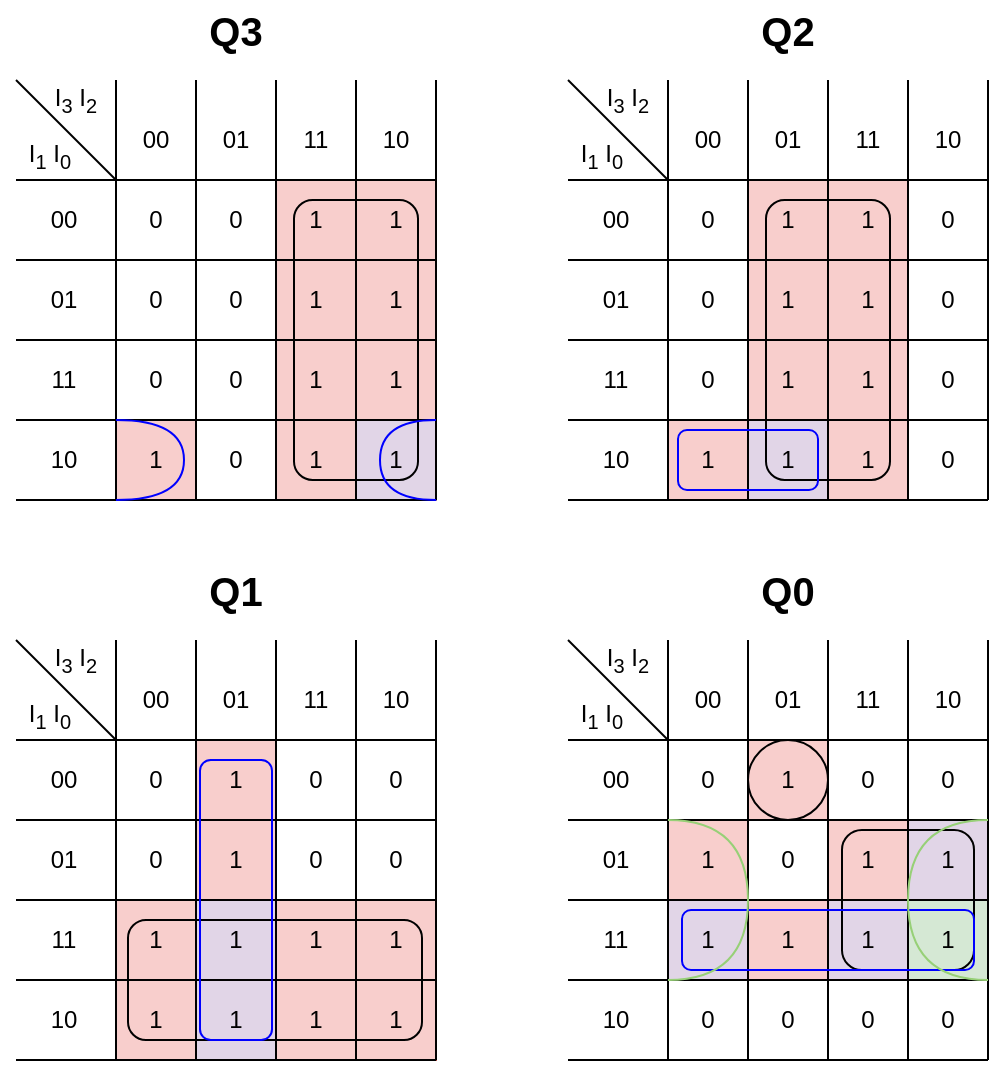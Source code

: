 <mxfile version="15.4.0" type="device"><diagram id="HaMjxmIzbN2meExNjo9x" name="Page-1"><mxGraphModel dx="1422" dy="822" grid="1" gridSize="10" guides="1" tooltips="1" connect="1" arrows="1" fold="1" page="1" pageScale="1" pageWidth="850" pageHeight="1100" math="0" shadow="0"><root><mxCell id="0"/><mxCell id="1" parent="0"/><mxCell id="v5D1UB8AAfoLnc_IAUyK-242" value="" style="rounded=0;whiteSpace=wrap;html=1;strokeColor=#b85450;fillColor=#f8cecc;" vertex="1" parent="1"><mxGeometry x="454" y="490" width="80" height="80" as="geometry"/></mxCell><mxCell id="v5D1UB8AAfoLnc_IAUyK-247" value="" style="rounded=0;whiteSpace=wrap;html=1;strokeColor=#9673a6;fillColor=#e1d5e7;" vertex="1" parent="1"><mxGeometry x="454" y="530" width="80" height="40" as="geometry"/></mxCell><mxCell id="v5D1UB8AAfoLnc_IAUyK-253" value="" style="rounded=0;whiteSpace=wrap;html=1;strokeColor=#82b366;fillColor=#d5e8d4;" vertex="1" parent="1"><mxGeometry x="494" y="530" width="40" height="40" as="geometry"/></mxCell><mxCell id="v5D1UB8AAfoLnc_IAUyK-246" value="" style="rounded=0;whiteSpace=wrap;html=1;strokeColor=#b85450;fillColor=#f8cecc;" vertex="1" parent="1"><mxGeometry x="374" y="530" width="80" height="40" as="geometry"/></mxCell><mxCell id="v5D1UB8AAfoLnc_IAUyK-249" value="" style="rounded=0;whiteSpace=wrap;html=1;strokeColor=#b85450;fillColor=#f8cecc;" vertex="1" parent="1"><mxGeometry x="374" y="490" width="40" height="40" as="geometry"/></mxCell><mxCell id="v5D1UB8AAfoLnc_IAUyK-252" value="" style="rounded=0;whiteSpace=wrap;html=1;strokeColor=#9673a6;fillColor=#e1d5e7;" vertex="1" parent="1"><mxGeometry x="374" y="530" width="40" height="40" as="geometry"/></mxCell><mxCell id="v5D1UB8AAfoLnc_IAUyK-251" value="" style="rounded=0;whiteSpace=wrap;html=1;strokeColor=#9673a6;fillColor=#e1d5e7;" vertex="1" parent="1"><mxGeometry x="494" y="490" width="40" height="40" as="geometry"/></mxCell><mxCell id="v5D1UB8AAfoLnc_IAUyK-248" value="" style="rounded=0;whiteSpace=wrap;html=1;strokeColor=#b85450;fillColor=#f8cecc;" vertex="1" parent="1"><mxGeometry x="414" y="450" width="40" height="40" as="geometry"/></mxCell><mxCell id="v5D1UB8AAfoLnc_IAUyK-194" value="" style="rounded=0;whiteSpace=wrap;html=1;strokeColor=#b85450;fillColor=#f8cecc;" vertex="1" parent="1"><mxGeometry x="98" y="530" width="160" height="80" as="geometry"/></mxCell><mxCell id="v5D1UB8AAfoLnc_IAUyK-196" value="" style="rounded=0;whiteSpace=wrap;html=1;strokeColor=#9673a6;fillColor=#e1d5e7;" vertex="1" parent="1"><mxGeometry x="138" y="530" width="40" height="80" as="geometry"/></mxCell><mxCell id="v5D1UB8AAfoLnc_IAUyK-195" value="" style="rounded=0;whiteSpace=wrap;html=1;strokeColor=#b85450;fillColor=#f8cecc;" vertex="1" parent="1"><mxGeometry x="138" y="450" width="40" height="80" as="geometry"/></mxCell><mxCell id="v5D1UB8AAfoLnc_IAUyK-145" value="" style="rounded=0;whiteSpace=wrap;html=1;fillColor=#f8cecc;strokeColor=#b85450;" vertex="1" parent="1"><mxGeometry x="414" y="170" width="80" height="160" as="geometry"/></mxCell><mxCell id="v5D1UB8AAfoLnc_IAUyK-150" value="" style="whiteSpace=wrap;html=1;aspect=fixed;strokeColor=#9673a6;fillColor=#e1d5e7;" vertex="1" parent="1"><mxGeometry x="414" y="290" width="40" height="40" as="geometry"/></mxCell><mxCell id="v5D1UB8AAfoLnc_IAUyK-51" value="" style="rounded=0;whiteSpace=wrap;html=1;fillColor=#f8cecc;strokeColor=#b85450;" vertex="1" parent="1"><mxGeometry x="178" y="170" width="80" height="160" as="geometry"/></mxCell><mxCell id="v5D1UB8AAfoLnc_IAUyK-148" value="" style="whiteSpace=wrap;html=1;aspect=fixed;strokeColor=#9673a6;fillColor=#e1d5e7;" vertex="1" parent="1"><mxGeometry x="218" y="290" width="40" height="40" as="geometry"/></mxCell><mxCell id="v5D1UB8AAfoLnc_IAUyK-146" value="" style="rounded=0;whiteSpace=wrap;html=1;fillColor=#f8cecc;strokeColor=#b85450;" vertex="1" parent="1"><mxGeometry x="374" y="290" width="40" height="40" as="geometry"/></mxCell><mxCell id="v5D1UB8AAfoLnc_IAUyK-55" value="" style="rounded=0;whiteSpace=wrap;html=1;fillColor=#f8cecc;strokeColor=#b85450;" vertex="1" parent="1"><mxGeometry x="98" y="290" width="40" height="40" as="geometry"/></mxCell><mxCell id="v5D1UB8AAfoLnc_IAUyK-8" value="I&lt;sub&gt;3&lt;/sub&gt;&amp;nbsp;I&lt;sub&gt;2&lt;/sub&gt;" style="text;html=1;strokeColor=none;fillColor=none;align=center;verticalAlign=middle;whiteSpace=wrap;rounded=0;" vertex="1" parent="1"><mxGeometry x="53" y="120" width="50" height="20" as="geometry"/></mxCell><mxCell id="v5D1UB8AAfoLnc_IAUyK-9" value="I&lt;sub&gt;1&lt;/sub&gt;&amp;nbsp;I&lt;sub&gt;0&lt;/sub&gt;" style="text;html=1;strokeColor=none;fillColor=none;align=center;verticalAlign=middle;whiteSpace=wrap;rounded=0;" vertex="1" parent="1"><mxGeometry x="40" y="148" width="50" height="20" as="geometry"/></mxCell><mxCell id="v5D1UB8AAfoLnc_IAUyK-10" value="" style="endArrow=none;html=1;rounded=0;" edge="1" parent="1"><mxGeometry width="50" height="50" relative="1" as="geometry"><mxPoint x="98" y="170" as="sourcePoint"/><mxPoint x="48" y="120" as="targetPoint"/></mxGeometry></mxCell><mxCell id="v5D1UB8AAfoLnc_IAUyK-11" value="" style="endArrow=none;html=1;rounded=0;" edge="1" parent="1"><mxGeometry width="50" height="50" relative="1" as="geometry"><mxPoint x="48" y="170" as="sourcePoint"/><mxPoint x="258" y="170" as="targetPoint"/></mxGeometry></mxCell><mxCell id="v5D1UB8AAfoLnc_IAUyK-12" value="" style="endArrow=none;html=1;rounded=0;" edge="1" parent="1"><mxGeometry width="50" height="50" relative="1" as="geometry"><mxPoint x="48" y="210" as="sourcePoint"/><mxPoint x="258" y="210" as="targetPoint"/></mxGeometry></mxCell><mxCell id="v5D1UB8AAfoLnc_IAUyK-13" value="" style="endArrow=none;html=1;rounded=0;" edge="1" parent="1"><mxGeometry width="50" height="50" relative="1" as="geometry"><mxPoint x="48" y="250" as="sourcePoint"/><mxPoint x="258" y="250" as="targetPoint"/></mxGeometry></mxCell><mxCell id="v5D1UB8AAfoLnc_IAUyK-14" value="" style="endArrow=none;html=1;rounded=0;" edge="1" parent="1"><mxGeometry width="50" height="50" relative="1" as="geometry"><mxPoint x="48" y="290" as="sourcePoint"/><mxPoint x="258" y="290" as="targetPoint"/></mxGeometry></mxCell><mxCell id="v5D1UB8AAfoLnc_IAUyK-15" value="" style="endArrow=none;html=1;rounded=0;" edge="1" parent="1"><mxGeometry width="50" height="50" relative="1" as="geometry"><mxPoint x="98" y="120" as="sourcePoint"/><mxPoint x="98" y="330" as="targetPoint"/></mxGeometry></mxCell><mxCell id="v5D1UB8AAfoLnc_IAUyK-16" value="" style="endArrow=none;html=1;rounded=0;" edge="1" parent="1"><mxGeometry width="50" height="50" relative="1" as="geometry"><mxPoint x="138" y="120" as="sourcePoint"/><mxPoint x="138" y="330" as="targetPoint"/></mxGeometry></mxCell><mxCell id="v5D1UB8AAfoLnc_IAUyK-17" value="" style="endArrow=none;html=1;rounded=0;" edge="1" parent="1"><mxGeometry width="50" height="50" relative="1" as="geometry"><mxPoint x="178" y="120" as="sourcePoint"/><mxPoint x="178" y="330" as="targetPoint"/></mxGeometry></mxCell><mxCell id="v5D1UB8AAfoLnc_IAUyK-18" value="" style="endArrow=none;html=1;rounded=0;" edge="1" parent="1"><mxGeometry width="50" height="50" relative="1" as="geometry"><mxPoint x="218" y="120" as="sourcePoint"/><mxPoint x="218" y="330" as="targetPoint"/></mxGeometry></mxCell><mxCell id="v5D1UB8AAfoLnc_IAUyK-19" value="" style="endArrow=none;html=1;rounded=0;endSize=6;startSize=6;" edge="1" parent="1"><mxGeometry width="50" height="50" relative="1" as="geometry"><mxPoint x="258" y="120" as="sourcePoint"/><mxPoint x="258" y="330" as="targetPoint"/></mxGeometry></mxCell><mxCell id="v5D1UB8AAfoLnc_IAUyK-20" value="00" style="text;html=1;strokeColor=none;fillColor=none;align=center;verticalAlign=middle;whiteSpace=wrap;rounded=0;" vertex="1" parent="1"><mxGeometry x="62" y="180" width="20" height="20" as="geometry"/></mxCell><mxCell id="v5D1UB8AAfoLnc_IAUyK-21" value="01" style="text;html=1;strokeColor=none;fillColor=none;align=center;verticalAlign=middle;whiteSpace=wrap;rounded=0;" vertex="1" parent="1"><mxGeometry x="62" y="220" width="20" height="20" as="geometry"/></mxCell><mxCell id="v5D1UB8AAfoLnc_IAUyK-22" value="11" style="text;html=1;strokeColor=none;fillColor=none;align=center;verticalAlign=middle;whiteSpace=wrap;rounded=0;" vertex="1" parent="1"><mxGeometry x="62" y="260" width="20" height="20" as="geometry"/></mxCell><mxCell id="v5D1UB8AAfoLnc_IAUyK-23" value="" style="endArrow=none;html=1;rounded=0;" edge="1" parent="1"><mxGeometry width="50" height="50" relative="1" as="geometry"><mxPoint x="48" y="330" as="sourcePoint"/><mxPoint x="258" y="330" as="targetPoint"/></mxGeometry></mxCell><mxCell id="v5D1UB8AAfoLnc_IAUyK-24" value="10" style="text;html=1;strokeColor=none;fillColor=none;align=center;verticalAlign=middle;whiteSpace=wrap;rounded=0;" vertex="1" parent="1"><mxGeometry x="62" y="300" width="20" height="20" as="geometry"/></mxCell><mxCell id="v5D1UB8AAfoLnc_IAUyK-25" value="00" style="text;html=1;strokeColor=none;fillColor=none;align=center;verticalAlign=middle;whiteSpace=wrap;rounded=0;" vertex="1" parent="1"><mxGeometry x="108" y="140" width="20" height="20" as="geometry"/></mxCell><mxCell id="v5D1UB8AAfoLnc_IAUyK-26" value="01" style="text;html=1;strokeColor=none;fillColor=none;align=center;verticalAlign=middle;whiteSpace=wrap;rounded=0;" vertex="1" parent="1"><mxGeometry x="148" y="140" width="20" height="20" as="geometry"/></mxCell><mxCell id="v5D1UB8AAfoLnc_IAUyK-27" value="11" style="text;html=1;strokeColor=none;fillColor=none;align=center;verticalAlign=middle;whiteSpace=wrap;rounded=0;" vertex="1" parent="1"><mxGeometry x="188" y="140" width="20" height="20" as="geometry"/></mxCell><mxCell id="v5D1UB8AAfoLnc_IAUyK-28" value="10" style="text;html=1;strokeColor=none;fillColor=none;align=center;verticalAlign=middle;whiteSpace=wrap;rounded=0;" vertex="1" parent="1"><mxGeometry x="228" y="140" width="20" height="20" as="geometry"/></mxCell><mxCell id="v5D1UB8AAfoLnc_IAUyK-29" value="Q3" style="text;html=1;strokeColor=none;fillColor=none;align=center;verticalAlign=middle;whiteSpace=wrap;rounded=0;fontSize=20;fontStyle=1" vertex="1" parent="1"><mxGeometry x="128" y="80" width="60" height="30" as="geometry"/></mxCell><mxCell id="v5D1UB8AAfoLnc_IAUyK-30" value="&lt;div&gt;0&lt;/div&gt;" style="text;html=1;strokeColor=none;fillColor=none;align=center;verticalAlign=middle;whiteSpace=wrap;rounded=0;" vertex="1" parent="1"><mxGeometry x="108" y="180" width="20" height="20" as="geometry"/></mxCell><mxCell id="v5D1UB8AAfoLnc_IAUyK-31" value="&lt;div&gt;0&lt;/div&gt;" style="text;html=1;strokeColor=none;fillColor=none;align=center;verticalAlign=middle;whiteSpace=wrap;rounded=0;" vertex="1" parent="1"><mxGeometry x="108" y="220" width="20" height="20" as="geometry"/></mxCell><mxCell id="v5D1UB8AAfoLnc_IAUyK-32" value="&lt;div&gt;0&lt;/div&gt;" style="text;html=1;strokeColor=none;fillColor=none;align=center;verticalAlign=middle;whiteSpace=wrap;rounded=0;" vertex="1" parent="1"><mxGeometry x="108" y="260" width="20" height="20" as="geometry"/></mxCell><mxCell id="v5D1UB8AAfoLnc_IAUyK-33" value="&lt;div&gt;1&lt;/div&gt;" style="text;html=1;strokeColor=none;fillColor=none;align=center;verticalAlign=middle;whiteSpace=wrap;rounded=0;" vertex="1" parent="1"><mxGeometry x="108" y="300" width="20" height="20" as="geometry"/></mxCell><mxCell id="v5D1UB8AAfoLnc_IAUyK-34" value="&lt;div&gt;0&lt;/div&gt;" style="text;html=1;strokeColor=none;fillColor=none;align=center;verticalAlign=middle;whiteSpace=wrap;rounded=0;" vertex="1" parent="1"><mxGeometry x="148" y="180" width="20" height="20" as="geometry"/></mxCell><mxCell id="v5D1UB8AAfoLnc_IAUyK-35" value="&lt;div&gt;0&lt;/div&gt;" style="text;html=1;strokeColor=none;fillColor=none;align=center;verticalAlign=middle;whiteSpace=wrap;rounded=0;" vertex="1" parent="1"><mxGeometry x="148" y="220" width="20" height="20" as="geometry"/></mxCell><mxCell id="v5D1UB8AAfoLnc_IAUyK-36" value="&lt;div&gt;0&lt;/div&gt;" style="text;html=1;strokeColor=none;fillColor=none;align=center;verticalAlign=middle;whiteSpace=wrap;rounded=0;" vertex="1" parent="1"><mxGeometry x="148" y="260" width="20" height="20" as="geometry"/></mxCell><mxCell id="v5D1UB8AAfoLnc_IAUyK-37" value="&lt;div&gt;0&lt;/div&gt;" style="text;html=1;strokeColor=none;fillColor=none;align=center;verticalAlign=middle;whiteSpace=wrap;rounded=0;" vertex="1" parent="1"><mxGeometry x="148" y="300" width="20" height="20" as="geometry"/></mxCell><mxCell id="v5D1UB8AAfoLnc_IAUyK-38" value="1" style="text;html=1;strokeColor=none;fillColor=none;align=center;verticalAlign=middle;whiteSpace=wrap;rounded=0;" vertex="1" parent="1"><mxGeometry x="188" y="180" width="20" height="20" as="geometry"/></mxCell><mxCell id="v5D1UB8AAfoLnc_IAUyK-39" value="1" style="text;html=1;strokeColor=none;fillColor=none;align=center;verticalAlign=middle;whiteSpace=wrap;rounded=0;" vertex="1" parent="1"><mxGeometry x="188" y="220" width="20" height="20" as="geometry"/></mxCell><mxCell id="v5D1UB8AAfoLnc_IAUyK-40" value="1" style="text;html=1;strokeColor=none;fillColor=none;align=center;verticalAlign=middle;whiteSpace=wrap;rounded=0;" vertex="1" parent="1"><mxGeometry x="188" y="260" width="20" height="20" as="geometry"/></mxCell><mxCell id="v5D1UB8AAfoLnc_IAUyK-41" value="1" style="text;html=1;strokeColor=none;fillColor=none;align=center;verticalAlign=middle;whiteSpace=wrap;rounded=0;" vertex="1" parent="1"><mxGeometry x="188" y="300" width="20" height="20" as="geometry"/></mxCell><mxCell id="v5D1UB8AAfoLnc_IAUyK-42" value="1" style="text;html=1;strokeColor=none;fillColor=none;align=center;verticalAlign=middle;whiteSpace=wrap;rounded=0;" vertex="1" parent="1"><mxGeometry x="228" y="180" width="20" height="20" as="geometry"/></mxCell><mxCell id="v5D1UB8AAfoLnc_IAUyK-43" value="1" style="text;html=1;strokeColor=none;fillColor=none;align=center;verticalAlign=middle;whiteSpace=wrap;rounded=0;" vertex="1" parent="1"><mxGeometry x="228" y="220" width="20" height="20" as="geometry"/></mxCell><mxCell id="v5D1UB8AAfoLnc_IAUyK-44" value="1" style="text;html=1;strokeColor=none;fillColor=none;align=center;verticalAlign=middle;whiteSpace=wrap;rounded=0;" vertex="1" parent="1"><mxGeometry x="228" y="260" width="20" height="20" as="geometry"/></mxCell><mxCell id="v5D1UB8AAfoLnc_IAUyK-45" value="1" style="text;html=1;strokeColor=none;fillColor=none;align=center;verticalAlign=middle;whiteSpace=wrap;rounded=0;" vertex="1" parent="1"><mxGeometry x="228" y="300" width="20" height="20" as="geometry"/></mxCell><mxCell id="v5D1UB8AAfoLnc_IAUyK-52" value="" style="rounded=1;whiteSpace=wrap;html=1;fillColor=none;" vertex="1" parent="1"><mxGeometry x="187" y="180" width="62" height="140" as="geometry"/></mxCell><mxCell id="v5D1UB8AAfoLnc_IAUyK-57" value="" style="curved=1;endArrow=none;html=1;rounded=0;edgeStyle=orthogonalEdgeStyle;endFill=0;strokeColor=#0000FF;" edge="1" parent="1"><mxGeometry width="50" height="50" relative="1" as="geometry"><mxPoint x="258" y="330" as="sourcePoint"/><mxPoint x="258" y="290" as="targetPoint"/><Array as="points"><mxPoint x="230" y="330"/><mxPoint x="230" y="290"/></Array></mxGeometry></mxCell><mxCell id="v5D1UB8AAfoLnc_IAUyK-58" value="" style="curved=1;endArrow=none;html=1;rounded=0;edgeStyle=orthogonalEdgeStyle;endFill=0;strokeColor=#0000FF;" edge="1" parent="1"><mxGeometry width="50" height="50" relative="1" as="geometry"><mxPoint x="98" y="290" as="sourcePoint"/><mxPoint x="98" y="330" as="targetPoint"/><Array as="points"><mxPoint x="132" y="290"/><mxPoint x="132" y="330"/></Array></mxGeometry></mxCell><mxCell id="v5D1UB8AAfoLnc_IAUyK-104" value="I&lt;sub&gt;3&lt;/sub&gt;&amp;nbsp;I&lt;sub&gt;2&lt;/sub&gt;" style="text;html=1;strokeColor=none;fillColor=none;align=center;verticalAlign=middle;whiteSpace=wrap;rounded=0;" vertex="1" parent="1"><mxGeometry x="329" y="120" width="50" height="20" as="geometry"/></mxCell><mxCell id="v5D1UB8AAfoLnc_IAUyK-105" value="I&lt;sub&gt;1&lt;/sub&gt;&amp;nbsp;I&lt;sub&gt;0&lt;/sub&gt;" style="text;html=1;strokeColor=none;fillColor=none;align=center;verticalAlign=middle;whiteSpace=wrap;rounded=0;" vertex="1" parent="1"><mxGeometry x="316" y="148" width="50" height="20" as="geometry"/></mxCell><mxCell id="v5D1UB8AAfoLnc_IAUyK-106" value="" style="endArrow=none;html=1;rounded=0;" edge="1" parent="1"><mxGeometry width="50" height="50" relative="1" as="geometry"><mxPoint x="374" y="170" as="sourcePoint"/><mxPoint x="324" y="120" as="targetPoint"/></mxGeometry></mxCell><mxCell id="v5D1UB8AAfoLnc_IAUyK-107" value="" style="endArrow=none;html=1;rounded=0;" edge="1" parent="1"><mxGeometry width="50" height="50" relative="1" as="geometry"><mxPoint x="324" y="170" as="sourcePoint"/><mxPoint x="534" y="170" as="targetPoint"/></mxGeometry></mxCell><mxCell id="v5D1UB8AAfoLnc_IAUyK-108" value="" style="endArrow=none;html=1;rounded=0;" edge="1" parent="1"><mxGeometry width="50" height="50" relative="1" as="geometry"><mxPoint x="324" y="210" as="sourcePoint"/><mxPoint x="534" y="210" as="targetPoint"/></mxGeometry></mxCell><mxCell id="v5D1UB8AAfoLnc_IAUyK-109" value="" style="endArrow=none;html=1;rounded=0;" edge="1" parent="1"><mxGeometry width="50" height="50" relative="1" as="geometry"><mxPoint x="324" y="250" as="sourcePoint"/><mxPoint x="534" y="250" as="targetPoint"/></mxGeometry></mxCell><mxCell id="v5D1UB8AAfoLnc_IAUyK-110" value="" style="endArrow=none;html=1;rounded=0;" edge="1" parent="1"><mxGeometry width="50" height="50" relative="1" as="geometry"><mxPoint x="324" y="290" as="sourcePoint"/><mxPoint x="534" y="290" as="targetPoint"/></mxGeometry></mxCell><mxCell id="v5D1UB8AAfoLnc_IAUyK-111" value="" style="endArrow=none;html=1;rounded=0;" edge="1" parent="1"><mxGeometry width="50" height="50" relative="1" as="geometry"><mxPoint x="374" y="120" as="sourcePoint"/><mxPoint x="374" y="330" as="targetPoint"/></mxGeometry></mxCell><mxCell id="v5D1UB8AAfoLnc_IAUyK-112" value="" style="endArrow=none;html=1;rounded=0;" edge="1" parent="1"><mxGeometry width="50" height="50" relative="1" as="geometry"><mxPoint x="414" y="120" as="sourcePoint"/><mxPoint x="414" y="330" as="targetPoint"/></mxGeometry></mxCell><mxCell id="v5D1UB8AAfoLnc_IAUyK-113" value="" style="endArrow=none;html=1;rounded=0;" edge="1" parent="1"><mxGeometry width="50" height="50" relative="1" as="geometry"><mxPoint x="454" y="120" as="sourcePoint"/><mxPoint x="454" y="330" as="targetPoint"/></mxGeometry></mxCell><mxCell id="v5D1UB8AAfoLnc_IAUyK-114" value="" style="endArrow=none;html=1;rounded=0;" edge="1" parent="1"><mxGeometry width="50" height="50" relative="1" as="geometry"><mxPoint x="494" y="120" as="sourcePoint"/><mxPoint x="494" y="330" as="targetPoint"/></mxGeometry></mxCell><mxCell id="v5D1UB8AAfoLnc_IAUyK-115" value="" style="endArrow=none;html=1;rounded=0;endSize=6;startSize=6;" edge="1" parent="1"><mxGeometry width="50" height="50" relative="1" as="geometry"><mxPoint x="534" y="120" as="sourcePoint"/><mxPoint x="534" y="330" as="targetPoint"/></mxGeometry></mxCell><mxCell id="v5D1UB8AAfoLnc_IAUyK-116" value="00" style="text;html=1;strokeColor=none;fillColor=none;align=center;verticalAlign=middle;whiteSpace=wrap;rounded=0;" vertex="1" parent="1"><mxGeometry x="338" y="180" width="20" height="20" as="geometry"/></mxCell><mxCell id="v5D1UB8AAfoLnc_IAUyK-117" value="01" style="text;html=1;strokeColor=none;fillColor=none;align=center;verticalAlign=middle;whiteSpace=wrap;rounded=0;" vertex="1" parent="1"><mxGeometry x="338" y="220" width="20" height="20" as="geometry"/></mxCell><mxCell id="v5D1UB8AAfoLnc_IAUyK-118" value="11" style="text;html=1;strokeColor=none;fillColor=none;align=center;verticalAlign=middle;whiteSpace=wrap;rounded=0;" vertex="1" parent="1"><mxGeometry x="338" y="260" width="20" height="20" as="geometry"/></mxCell><mxCell id="v5D1UB8AAfoLnc_IAUyK-119" value="" style="endArrow=none;html=1;rounded=0;" edge="1" parent="1"><mxGeometry width="50" height="50" relative="1" as="geometry"><mxPoint x="324" y="330" as="sourcePoint"/><mxPoint x="534" y="330" as="targetPoint"/></mxGeometry></mxCell><mxCell id="v5D1UB8AAfoLnc_IAUyK-120" value="10" style="text;html=1;strokeColor=none;fillColor=none;align=center;verticalAlign=middle;whiteSpace=wrap;rounded=0;" vertex="1" parent="1"><mxGeometry x="338" y="300" width="20" height="20" as="geometry"/></mxCell><mxCell id="v5D1UB8AAfoLnc_IAUyK-121" value="00" style="text;html=1;strokeColor=none;fillColor=none;align=center;verticalAlign=middle;whiteSpace=wrap;rounded=0;" vertex="1" parent="1"><mxGeometry x="384" y="140" width="20" height="20" as="geometry"/></mxCell><mxCell id="v5D1UB8AAfoLnc_IAUyK-122" value="01" style="text;html=1;strokeColor=none;fillColor=none;align=center;verticalAlign=middle;whiteSpace=wrap;rounded=0;" vertex="1" parent="1"><mxGeometry x="424" y="140" width="20" height="20" as="geometry"/></mxCell><mxCell id="v5D1UB8AAfoLnc_IAUyK-123" value="11" style="text;html=1;strokeColor=none;fillColor=none;align=center;verticalAlign=middle;whiteSpace=wrap;rounded=0;" vertex="1" parent="1"><mxGeometry x="464" y="140" width="20" height="20" as="geometry"/></mxCell><mxCell id="v5D1UB8AAfoLnc_IAUyK-124" value="10" style="text;html=1;strokeColor=none;fillColor=none;align=center;verticalAlign=middle;whiteSpace=wrap;rounded=0;" vertex="1" parent="1"><mxGeometry x="504" y="140" width="20" height="20" as="geometry"/></mxCell><mxCell id="v5D1UB8AAfoLnc_IAUyK-125" value="Q2" style="text;html=1;strokeColor=none;fillColor=none;align=center;verticalAlign=middle;whiteSpace=wrap;rounded=0;fontSize=20;fontStyle=1" vertex="1" parent="1"><mxGeometry x="404" y="80" width="60" height="30" as="geometry"/></mxCell><mxCell id="v5D1UB8AAfoLnc_IAUyK-126" value="&lt;div&gt;0&lt;/div&gt;" style="text;html=1;strokeColor=none;fillColor=none;align=center;verticalAlign=middle;whiteSpace=wrap;rounded=0;" vertex="1" parent="1"><mxGeometry x="384" y="180" width="20" height="20" as="geometry"/></mxCell><mxCell id="v5D1UB8AAfoLnc_IAUyK-127" value="&lt;div&gt;0&lt;/div&gt;" style="text;html=1;strokeColor=none;fillColor=none;align=center;verticalAlign=middle;whiteSpace=wrap;rounded=0;" vertex="1" parent="1"><mxGeometry x="384" y="220" width="20" height="20" as="geometry"/></mxCell><mxCell id="v5D1UB8AAfoLnc_IAUyK-128" value="&lt;div&gt;0&lt;/div&gt;" style="text;html=1;strokeColor=none;fillColor=none;align=center;verticalAlign=middle;whiteSpace=wrap;rounded=0;" vertex="1" parent="1"><mxGeometry x="384" y="260" width="20" height="20" as="geometry"/></mxCell><mxCell id="v5D1UB8AAfoLnc_IAUyK-129" value="&lt;div&gt;1&lt;/div&gt;" style="text;html=1;strokeColor=none;fillColor=none;align=center;verticalAlign=middle;whiteSpace=wrap;rounded=0;" vertex="1" parent="1"><mxGeometry x="384" y="300" width="20" height="20" as="geometry"/></mxCell><mxCell id="v5D1UB8AAfoLnc_IAUyK-130" value="&lt;div&gt;1&lt;/div&gt;" style="text;html=1;strokeColor=none;fillColor=none;align=center;verticalAlign=middle;whiteSpace=wrap;rounded=0;" vertex="1" parent="1"><mxGeometry x="424" y="180" width="20" height="20" as="geometry"/></mxCell><mxCell id="v5D1UB8AAfoLnc_IAUyK-131" value="&lt;div&gt;1&lt;/div&gt;" style="text;html=1;strokeColor=none;fillColor=none;align=center;verticalAlign=middle;whiteSpace=wrap;rounded=0;" vertex="1" parent="1"><mxGeometry x="424" y="220" width="20" height="20" as="geometry"/></mxCell><mxCell id="v5D1UB8AAfoLnc_IAUyK-132" value="&lt;div&gt;1&lt;/div&gt;" style="text;html=1;strokeColor=none;fillColor=none;align=center;verticalAlign=middle;whiteSpace=wrap;rounded=0;" vertex="1" parent="1"><mxGeometry x="424" y="260" width="20" height="20" as="geometry"/></mxCell><mxCell id="v5D1UB8AAfoLnc_IAUyK-133" value="&lt;div&gt;1&lt;/div&gt;" style="text;html=1;strokeColor=none;fillColor=none;align=center;verticalAlign=middle;whiteSpace=wrap;rounded=0;" vertex="1" parent="1"><mxGeometry x="424" y="300" width="20" height="20" as="geometry"/></mxCell><mxCell id="v5D1UB8AAfoLnc_IAUyK-134" value="1" style="text;html=1;strokeColor=none;fillColor=none;align=center;verticalAlign=middle;whiteSpace=wrap;rounded=0;" vertex="1" parent="1"><mxGeometry x="464" y="180" width="20" height="20" as="geometry"/></mxCell><mxCell id="v5D1UB8AAfoLnc_IAUyK-135" value="1" style="text;html=1;strokeColor=none;fillColor=none;align=center;verticalAlign=middle;whiteSpace=wrap;rounded=0;" vertex="1" parent="1"><mxGeometry x="464" y="220" width="20" height="20" as="geometry"/></mxCell><mxCell id="v5D1UB8AAfoLnc_IAUyK-136" value="1" style="text;html=1;strokeColor=none;fillColor=none;align=center;verticalAlign=middle;whiteSpace=wrap;rounded=0;" vertex="1" parent="1"><mxGeometry x="464" y="260" width="20" height="20" as="geometry"/></mxCell><mxCell id="v5D1UB8AAfoLnc_IAUyK-137" value="1" style="text;html=1;strokeColor=none;fillColor=none;align=center;verticalAlign=middle;whiteSpace=wrap;rounded=0;" vertex="1" parent="1"><mxGeometry x="464" y="300" width="20" height="20" as="geometry"/></mxCell><mxCell id="v5D1UB8AAfoLnc_IAUyK-138" value="0" style="text;html=1;strokeColor=none;fillColor=none;align=center;verticalAlign=middle;whiteSpace=wrap;rounded=0;" vertex="1" parent="1"><mxGeometry x="504" y="180" width="20" height="20" as="geometry"/></mxCell><mxCell id="v5D1UB8AAfoLnc_IAUyK-139" value="0" style="text;html=1;strokeColor=none;fillColor=none;align=center;verticalAlign=middle;whiteSpace=wrap;rounded=0;" vertex="1" parent="1"><mxGeometry x="504" y="220" width="20" height="20" as="geometry"/></mxCell><mxCell id="v5D1UB8AAfoLnc_IAUyK-140" value="0" style="text;html=1;strokeColor=none;fillColor=none;align=center;verticalAlign=middle;whiteSpace=wrap;rounded=0;" vertex="1" parent="1"><mxGeometry x="504" y="260" width="20" height="20" as="geometry"/></mxCell><mxCell id="v5D1UB8AAfoLnc_IAUyK-141" value="0" style="text;html=1;strokeColor=none;fillColor=none;align=center;verticalAlign=middle;whiteSpace=wrap;rounded=0;" vertex="1" parent="1"><mxGeometry x="504" y="300" width="20" height="20" as="geometry"/></mxCell><mxCell id="v5D1UB8AAfoLnc_IAUyK-147" value="" style="rounded=1;whiteSpace=wrap;html=1;fillColor=none;" vertex="1" parent="1"><mxGeometry x="423" y="180" width="62" height="140" as="geometry"/></mxCell><mxCell id="v5D1UB8AAfoLnc_IAUyK-149" value="" style="rounded=1;whiteSpace=wrap;html=1;strokeColor=#0000FF;fillColor=none;" vertex="1" parent="1"><mxGeometry x="379" y="295" width="70" height="30" as="geometry"/></mxCell><mxCell id="v5D1UB8AAfoLnc_IAUyK-154" value="I&lt;sub&gt;3&lt;/sub&gt;&amp;nbsp;I&lt;sub&gt;2&lt;/sub&gt;" style="text;html=1;strokeColor=none;fillColor=none;align=center;verticalAlign=middle;whiteSpace=wrap;rounded=0;" vertex="1" parent="1"><mxGeometry x="53.0" y="400" width="50" height="20" as="geometry"/></mxCell><mxCell id="v5D1UB8AAfoLnc_IAUyK-155" value="I&lt;sub&gt;1&lt;/sub&gt;&amp;nbsp;I&lt;sub&gt;0&lt;/sub&gt;" style="text;html=1;strokeColor=none;fillColor=none;align=center;verticalAlign=middle;whiteSpace=wrap;rounded=0;" vertex="1" parent="1"><mxGeometry x="40.0" y="428" width="50" height="20" as="geometry"/></mxCell><mxCell id="v5D1UB8AAfoLnc_IAUyK-156" value="" style="endArrow=none;html=1;rounded=0;" edge="1" parent="1"><mxGeometry width="50" height="50" relative="1" as="geometry"><mxPoint x="98.0" y="450" as="sourcePoint"/><mxPoint x="48.0" y="400" as="targetPoint"/></mxGeometry></mxCell><mxCell id="v5D1UB8AAfoLnc_IAUyK-157" value="" style="endArrow=none;html=1;rounded=0;" edge="1" parent="1"><mxGeometry width="50" height="50" relative="1" as="geometry"><mxPoint x="48.0" y="450" as="sourcePoint"/><mxPoint x="258" y="450" as="targetPoint"/></mxGeometry></mxCell><mxCell id="v5D1UB8AAfoLnc_IAUyK-158" value="" style="endArrow=none;html=1;rounded=0;" edge="1" parent="1"><mxGeometry width="50" height="50" relative="1" as="geometry"><mxPoint x="48.0" y="490" as="sourcePoint"/><mxPoint x="258" y="490" as="targetPoint"/></mxGeometry></mxCell><mxCell id="v5D1UB8AAfoLnc_IAUyK-159" value="" style="endArrow=none;html=1;rounded=0;" edge="1" parent="1"><mxGeometry width="50" height="50" relative="1" as="geometry"><mxPoint x="48.0" y="530" as="sourcePoint"/><mxPoint x="258" y="530" as="targetPoint"/></mxGeometry></mxCell><mxCell id="v5D1UB8AAfoLnc_IAUyK-160" value="" style="endArrow=none;html=1;rounded=0;" edge="1" parent="1"><mxGeometry width="50" height="50" relative="1" as="geometry"><mxPoint x="48.0" y="570" as="sourcePoint"/><mxPoint x="258" y="570" as="targetPoint"/></mxGeometry></mxCell><mxCell id="v5D1UB8AAfoLnc_IAUyK-161" value="" style="endArrow=none;html=1;rounded=0;" edge="1" parent="1"><mxGeometry width="50" height="50" relative="1" as="geometry"><mxPoint x="98.0" y="400" as="sourcePoint"/><mxPoint x="98.0" y="610" as="targetPoint"/></mxGeometry></mxCell><mxCell id="v5D1UB8AAfoLnc_IAUyK-162" value="" style="endArrow=none;html=1;rounded=0;" edge="1" parent="1"><mxGeometry width="50" height="50" relative="1" as="geometry"><mxPoint x="138.0" y="400" as="sourcePoint"/><mxPoint x="138.0" y="610" as="targetPoint"/></mxGeometry></mxCell><mxCell id="v5D1UB8AAfoLnc_IAUyK-163" value="" style="endArrow=none;html=1;rounded=0;" edge="1" parent="1"><mxGeometry width="50" height="50" relative="1" as="geometry"><mxPoint x="178.0" y="400" as="sourcePoint"/><mxPoint x="178.0" y="610" as="targetPoint"/></mxGeometry></mxCell><mxCell id="v5D1UB8AAfoLnc_IAUyK-164" value="" style="endArrow=none;html=1;rounded=0;" edge="1" parent="1"><mxGeometry width="50" height="50" relative="1" as="geometry"><mxPoint x="218.0" y="400" as="sourcePoint"/><mxPoint x="218.0" y="610" as="targetPoint"/></mxGeometry></mxCell><mxCell id="v5D1UB8AAfoLnc_IAUyK-165" value="" style="endArrow=none;html=1;rounded=0;endSize=6;startSize=6;" edge="1" parent="1"><mxGeometry width="50" height="50" relative="1" as="geometry"><mxPoint x="258" y="400" as="sourcePoint"/><mxPoint x="258" y="610" as="targetPoint"/></mxGeometry></mxCell><mxCell id="v5D1UB8AAfoLnc_IAUyK-166" value="00" style="text;html=1;strokeColor=none;fillColor=none;align=center;verticalAlign=middle;whiteSpace=wrap;rounded=0;" vertex="1" parent="1"><mxGeometry x="62.0" y="460" width="20" height="20" as="geometry"/></mxCell><mxCell id="v5D1UB8AAfoLnc_IAUyK-167" value="01" style="text;html=1;strokeColor=none;fillColor=none;align=center;verticalAlign=middle;whiteSpace=wrap;rounded=0;" vertex="1" parent="1"><mxGeometry x="62.0" y="500" width="20" height="20" as="geometry"/></mxCell><mxCell id="v5D1UB8AAfoLnc_IAUyK-168" value="11" style="text;html=1;strokeColor=none;fillColor=none;align=center;verticalAlign=middle;whiteSpace=wrap;rounded=0;" vertex="1" parent="1"><mxGeometry x="62.0" y="540" width="20" height="20" as="geometry"/></mxCell><mxCell id="v5D1UB8AAfoLnc_IAUyK-169" value="" style="endArrow=none;html=1;rounded=0;" edge="1" parent="1"><mxGeometry width="50" height="50" relative="1" as="geometry"><mxPoint x="48.0" y="610" as="sourcePoint"/><mxPoint x="258" y="610" as="targetPoint"/></mxGeometry></mxCell><mxCell id="v5D1UB8AAfoLnc_IAUyK-170" value="10" style="text;html=1;strokeColor=none;fillColor=none;align=center;verticalAlign=middle;whiteSpace=wrap;rounded=0;" vertex="1" parent="1"><mxGeometry x="62.0" y="580" width="20" height="20" as="geometry"/></mxCell><mxCell id="v5D1UB8AAfoLnc_IAUyK-171" value="00" style="text;html=1;strokeColor=none;fillColor=none;align=center;verticalAlign=middle;whiteSpace=wrap;rounded=0;" vertex="1" parent="1"><mxGeometry x="108.0" y="420" width="20" height="20" as="geometry"/></mxCell><mxCell id="v5D1UB8AAfoLnc_IAUyK-172" value="01" style="text;html=1;strokeColor=none;fillColor=none;align=center;verticalAlign=middle;whiteSpace=wrap;rounded=0;" vertex="1" parent="1"><mxGeometry x="148.0" y="420" width="20" height="20" as="geometry"/></mxCell><mxCell id="v5D1UB8AAfoLnc_IAUyK-173" value="11" style="text;html=1;strokeColor=none;fillColor=none;align=center;verticalAlign=middle;whiteSpace=wrap;rounded=0;" vertex="1" parent="1"><mxGeometry x="188.0" y="420" width="20" height="20" as="geometry"/></mxCell><mxCell id="v5D1UB8AAfoLnc_IAUyK-174" value="10" style="text;html=1;strokeColor=none;fillColor=none;align=center;verticalAlign=middle;whiteSpace=wrap;rounded=0;" vertex="1" parent="1"><mxGeometry x="228.0" y="420" width="20" height="20" as="geometry"/></mxCell><mxCell id="v5D1UB8AAfoLnc_IAUyK-175" value="Q1" style="text;html=1;strokeColor=none;fillColor=none;align=center;verticalAlign=middle;whiteSpace=wrap;rounded=0;fontSize=20;fontStyle=1" vertex="1" parent="1"><mxGeometry x="128.0" y="360" width="60" height="30" as="geometry"/></mxCell><mxCell id="v5D1UB8AAfoLnc_IAUyK-176" value="&lt;div&gt;0&lt;/div&gt;" style="text;html=1;strokeColor=none;fillColor=none;align=center;verticalAlign=middle;whiteSpace=wrap;rounded=0;" vertex="1" parent="1"><mxGeometry x="108.0" y="460" width="20" height="20" as="geometry"/></mxCell><mxCell id="v5D1UB8AAfoLnc_IAUyK-177" value="&lt;div&gt;0&lt;/div&gt;" style="text;html=1;strokeColor=none;fillColor=none;align=center;verticalAlign=middle;whiteSpace=wrap;rounded=0;" vertex="1" parent="1"><mxGeometry x="108.0" y="500" width="20" height="20" as="geometry"/></mxCell><mxCell id="v5D1UB8AAfoLnc_IAUyK-178" value="&lt;div&gt;1&lt;/div&gt;" style="text;html=1;strokeColor=none;fillColor=none;align=center;verticalAlign=middle;whiteSpace=wrap;rounded=0;" vertex="1" parent="1"><mxGeometry x="108.0" y="540" width="20" height="20" as="geometry"/></mxCell><mxCell id="v5D1UB8AAfoLnc_IAUyK-179" value="&lt;div&gt;1&lt;/div&gt;" style="text;html=1;strokeColor=none;fillColor=none;align=center;verticalAlign=middle;whiteSpace=wrap;rounded=0;" vertex="1" parent="1"><mxGeometry x="108.0" y="580" width="20" height="20" as="geometry"/></mxCell><mxCell id="v5D1UB8AAfoLnc_IAUyK-180" value="&lt;div&gt;1&lt;/div&gt;" style="text;html=1;strokeColor=none;fillColor=none;align=center;verticalAlign=middle;whiteSpace=wrap;rounded=0;" vertex="1" parent="1"><mxGeometry x="148.0" y="460" width="20" height="20" as="geometry"/></mxCell><mxCell id="v5D1UB8AAfoLnc_IAUyK-181" value="&lt;div&gt;1&lt;/div&gt;" style="text;html=1;strokeColor=none;fillColor=none;align=center;verticalAlign=middle;whiteSpace=wrap;rounded=0;" vertex="1" parent="1"><mxGeometry x="148.0" y="500" width="20" height="20" as="geometry"/></mxCell><mxCell id="v5D1UB8AAfoLnc_IAUyK-182" value="&lt;div&gt;1&lt;/div&gt;" style="text;html=1;strokeColor=none;fillColor=none;align=center;verticalAlign=middle;whiteSpace=wrap;rounded=0;" vertex="1" parent="1"><mxGeometry x="148.0" y="540" width="20" height="20" as="geometry"/></mxCell><mxCell id="v5D1UB8AAfoLnc_IAUyK-183" value="&lt;div&gt;1&lt;/div&gt;" style="text;html=1;strokeColor=none;fillColor=none;align=center;verticalAlign=middle;whiteSpace=wrap;rounded=0;" vertex="1" parent="1"><mxGeometry x="148.0" y="580" width="20" height="20" as="geometry"/></mxCell><mxCell id="v5D1UB8AAfoLnc_IAUyK-184" value="0" style="text;html=1;strokeColor=none;fillColor=none;align=center;verticalAlign=middle;whiteSpace=wrap;rounded=0;" vertex="1" parent="1"><mxGeometry x="188.0" y="460" width="20" height="20" as="geometry"/></mxCell><mxCell id="v5D1UB8AAfoLnc_IAUyK-185" value="0" style="text;html=1;strokeColor=none;fillColor=none;align=center;verticalAlign=middle;whiteSpace=wrap;rounded=0;" vertex="1" parent="1"><mxGeometry x="188.0" y="500" width="20" height="20" as="geometry"/></mxCell><mxCell id="v5D1UB8AAfoLnc_IAUyK-186" value="1" style="text;html=1;strokeColor=none;fillColor=none;align=center;verticalAlign=middle;whiteSpace=wrap;rounded=0;" vertex="1" parent="1"><mxGeometry x="188.0" y="540" width="20" height="20" as="geometry"/></mxCell><mxCell id="v5D1UB8AAfoLnc_IAUyK-187" value="1" style="text;html=1;strokeColor=none;fillColor=none;align=center;verticalAlign=middle;whiteSpace=wrap;rounded=0;" vertex="1" parent="1"><mxGeometry x="188.0" y="580" width="20" height="20" as="geometry"/></mxCell><mxCell id="v5D1UB8AAfoLnc_IAUyK-188" value="0" style="text;html=1;strokeColor=none;fillColor=none;align=center;verticalAlign=middle;whiteSpace=wrap;rounded=0;" vertex="1" parent="1"><mxGeometry x="228.0" y="460" width="20" height="20" as="geometry"/></mxCell><mxCell id="v5D1UB8AAfoLnc_IAUyK-189" value="0" style="text;html=1;strokeColor=none;fillColor=none;align=center;verticalAlign=middle;whiteSpace=wrap;rounded=0;" vertex="1" parent="1"><mxGeometry x="228.0" y="500" width="20" height="20" as="geometry"/></mxCell><mxCell id="v5D1UB8AAfoLnc_IAUyK-190" value="1" style="text;html=1;strokeColor=none;fillColor=none;align=center;verticalAlign=middle;whiteSpace=wrap;rounded=0;" vertex="1" parent="1"><mxGeometry x="228.0" y="540" width="20" height="20" as="geometry"/></mxCell><mxCell id="v5D1UB8AAfoLnc_IAUyK-191" value="1" style="text;html=1;strokeColor=none;fillColor=none;align=center;verticalAlign=middle;whiteSpace=wrap;rounded=0;" vertex="1" parent="1"><mxGeometry x="228.0" y="580" width="20" height="20" as="geometry"/></mxCell><mxCell id="v5D1UB8AAfoLnc_IAUyK-197" value="" style="rounded=1;whiteSpace=wrap;html=1;strokeColor=#000000;fillColor=none;" vertex="1" parent="1"><mxGeometry x="104" y="540" width="147" height="60" as="geometry"/></mxCell><mxCell id="v5D1UB8AAfoLnc_IAUyK-198" value="" style="rounded=1;whiteSpace=wrap;html=1;strokeColor=#0000FF;fillColor=none;" vertex="1" parent="1"><mxGeometry x="140" y="460" width="36" height="140" as="geometry"/></mxCell><mxCell id="v5D1UB8AAfoLnc_IAUyK-202" value="I&lt;sub&gt;3&lt;/sub&gt;&amp;nbsp;I&lt;sub&gt;2&lt;/sub&gt;" style="text;html=1;strokeColor=none;fillColor=none;align=center;verticalAlign=middle;whiteSpace=wrap;rounded=0;" vertex="1" parent="1"><mxGeometry x="329" y="400" width="50" height="20" as="geometry"/></mxCell><mxCell id="v5D1UB8AAfoLnc_IAUyK-203" value="I&lt;sub&gt;1&lt;/sub&gt;&amp;nbsp;I&lt;sub&gt;0&lt;/sub&gt;" style="text;html=1;strokeColor=none;fillColor=none;align=center;verticalAlign=middle;whiteSpace=wrap;rounded=0;" vertex="1" parent="1"><mxGeometry x="316" y="428" width="50" height="20" as="geometry"/></mxCell><mxCell id="v5D1UB8AAfoLnc_IAUyK-204" value="" style="endArrow=none;html=1;rounded=0;" edge="1" parent="1"><mxGeometry width="50" height="50" relative="1" as="geometry"><mxPoint x="374" y="450" as="sourcePoint"/><mxPoint x="324" y="400" as="targetPoint"/></mxGeometry></mxCell><mxCell id="v5D1UB8AAfoLnc_IAUyK-205" value="" style="endArrow=none;html=1;rounded=0;" edge="1" parent="1"><mxGeometry width="50" height="50" relative="1" as="geometry"><mxPoint x="324" y="450" as="sourcePoint"/><mxPoint x="534" y="450" as="targetPoint"/></mxGeometry></mxCell><mxCell id="v5D1UB8AAfoLnc_IAUyK-206" value="" style="endArrow=none;html=1;rounded=0;" edge="1" parent="1"><mxGeometry width="50" height="50" relative="1" as="geometry"><mxPoint x="324" y="490" as="sourcePoint"/><mxPoint x="534" y="490" as="targetPoint"/></mxGeometry></mxCell><mxCell id="v5D1UB8AAfoLnc_IAUyK-207" value="" style="endArrow=none;html=1;rounded=0;" edge="1" parent="1"><mxGeometry width="50" height="50" relative="1" as="geometry"><mxPoint x="324" y="530" as="sourcePoint"/><mxPoint x="534" y="530" as="targetPoint"/></mxGeometry></mxCell><mxCell id="v5D1UB8AAfoLnc_IAUyK-208" value="" style="endArrow=none;html=1;rounded=0;" edge="1" parent="1"><mxGeometry width="50" height="50" relative="1" as="geometry"><mxPoint x="324" y="570" as="sourcePoint"/><mxPoint x="534" y="570" as="targetPoint"/></mxGeometry></mxCell><mxCell id="v5D1UB8AAfoLnc_IAUyK-209" value="" style="endArrow=none;html=1;rounded=0;" edge="1" parent="1"><mxGeometry width="50" height="50" relative="1" as="geometry"><mxPoint x="374" y="400" as="sourcePoint"/><mxPoint x="374" y="610" as="targetPoint"/></mxGeometry></mxCell><mxCell id="v5D1UB8AAfoLnc_IAUyK-210" value="" style="endArrow=none;html=1;rounded=0;" edge="1" parent="1"><mxGeometry width="50" height="50" relative="1" as="geometry"><mxPoint x="414" y="400" as="sourcePoint"/><mxPoint x="414" y="610" as="targetPoint"/></mxGeometry></mxCell><mxCell id="v5D1UB8AAfoLnc_IAUyK-211" value="" style="endArrow=none;html=1;rounded=0;" edge="1" parent="1"><mxGeometry width="50" height="50" relative="1" as="geometry"><mxPoint x="454" y="400" as="sourcePoint"/><mxPoint x="454" y="610" as="targetPoint"/></mxGeometry></mxCell><mxCell id="v5D1UB8AAfoLnc_IAUyK-212" value="" style="endArrow=none;html=1;rounded=0;" edge="1" parent="1"><mxGeometry width="50" height="50" relative="1" as="geometry"><mxPoint x="494" y="400" as="sourcePoint"/><mxPoint x="494" y="610" as="targetPoint"/></mxGeometry></mxCell><mxCell id="v5D1UB8AAfoLnc_IAUyK-213" value="" style="endArrow=none;html=1;rounded=0;endSize=6;startSize=6;" edge="1" parent="1"><mxGeometry width="50" height="50" relative="1" as="geometry"><mxPoint x="534" y="400" as="sourcePoint"/><mxPoint x="534" y="610" as="targetPoint"/></mxGeometry></mxCell><mxCell id="v5D1UB8AAfoLnc_IAUyK-214" value="00" style="text;html=1;strokeColor=none;fillColor=none;align=center;verticalAlign=middle;whiteSpace=wrap;rounded=0;" vertex="1" parent="1"><mxGeometry x="338" y="460" width="20" height="20" as="geometry"/></mxCell><mxCell id="v5D1UB8AAfoLnc_IAUyK-215" value="01" style="text;html=1;strokeColor=none;fillColor=none;align=center;verticalAlign=middle;whiteSpace=wrap;rounded=0;" vertex="1" parent="1"><mxGeometry x="338" y="500" width="20" height="20" as="geometry"/></mxCell><mxCell id="v5D1UB8AAfoLnc_IAUyK-216" value="11" style="text;html=1;strokeColor=none;fillColor=none;align=center;verticalAlign=middle;whiteSpace=wrap;rounded=0;" vertex="1" parent="1"><mxGeometry x="338" y="540" width="20" height="20" as="geometry"/></mxCell><mxCell id="v5D1UB8AAfoLnc_IAUyK-217" value="" style="endArrow=none;html=1;rounded=0;" edge="1" parent="1"><mxGeometry width="50" height="50" relative="1" as="geometry"><mxPoint x="324" y="610" as="sourcePoint"/><mxPoint x="534" y="610" as="targetPoint"/></mxGeometry></mxCell><mxCell id="v5D1UB8AAfoLnc_IAUyK-218" value="10" style="text;html=1;strokeColor=none;fillColor=none;align=center;verticalAlign=middle;whiteSpace=wrap;rounded=0;" vertex="1" parent="1"><mxGeometry x="338" y="580" width="20" height="20" as="geometry"/></mxCell><mxCell id="v5D1UB8AAfoLnc_IAUyK-219" value="00" style="text;html=1;strokeColor=none;fillColor=none;align=center;verticalAlign=middle;whiteSpace=wrap;rounded=0;" vertex="1" parent="1"><mxGeometry x="384" y="420" width="20" height="20" as="geometry"/></mxCell><mxCell id="v5D1UB8AAfoLnc_IAUyK-220" value="01" style="text;html=1;strokeColor=none;fillColor=none;align=center;verticalAlign=middle;whiteSpace=wrap;rounded=0;" vertex="1" parent="1"><mxGeometry x="424" y="420" width="20" height="20" as="geometry"/></mxCell><mxCell id="v5D1UB8AAfoLnc_IAUyK-221" value="11" style="text;html=1;strokeColor=none;fillColor=none;align=center;verticalAlign=middle;whiteSpace=wrap;rounded=0;" vertex="1" parent="1"><mxGeometry x="464" y="420" width="20" height="20" as="geometry"/></mxCell><mxCell id="v5D1UB8AAfoLnc_IAUyK-222" value="10" style="text;html=1;strokeColor=none;fillColor=none;align=center;verticalAlign=middle;whiteSpace=wrap;rounded=0;" vertex="1" parent="1"><mxGeometry x="504" y="420" width="20" height="20" as="geometry"/></mxCell><mxCell id="v5D1UB8AAfoLnc_IAUyK-223" value="Q0" style="text;html=1;strokeColor=none;fillColor=none;align=center;verticalAlign=middle;whiteSpace=wrap;rounded=0;fontSize=20;fontStyle=1" vertex="1" parent="1"><mxGeometry x="404" y="360" width="60" height="30" as="geometry"/></mxCell><mxCell id="v5D1UB8AAfoLnc_IAUyK-224" value="&lt;div&gt;0&lt;/div&gt;" style="text;html=1;strokeColor=none;fillColor=none;align=center;verticalAlign=middle;whiteSpace=wrap;rounded=0;" vertex="1" parent="1"><mxGeometry x="384" y="460" width="20" height="20" as="geometry"/></mxCell><mxCell id="v5D1UB8AAfoLnc_IAUyK-225" value="&lt;div&gt;1&lt;/div&gt;" style="text;html=1;strokeColor=none;fillColor=none;align=center;verticalAlign=middle;whiteSpace=wrap;rounded=0;" vertex="1" parent="1"><mxGeometry x="384" y="500" width="20" height="20" as="geometry"/></mxCell><mxCell id="v5D1UB8AAfoLnc_IAUyK-226" value="&lt;div&gt;1&lt;/div&gt;" style="text;html=1;strokeColor=none;fillColor=none;align=center;verticalAlign=middle;whiteSpace=wrap;rounded=0;" vertex="1" parent="1"><mxGeometry x="384" y="540" width="20" height="20" as="geometry"/></mxCell><mxCell id="v5D1UB8AAfoLnc_IAUyK-227" value="&lt;div&gt;0&lt;/div&gt;" style="text;html=1;strokeColor=none;fillColor=none;align=center;verticalAlign=middle;whiteSpace=wrap;rounded=0;" vertex="1" parent="1"><mxGeometry x="384" y="580" width="20" height="20" as="geometry"/></mxCell><mxCell id="v5D1UB8AAfoLnc_IAUyK-228" value="&lt;div&gt;1&lt;/div&gt;" style="text;html=1;strokeColor=none;fillColor=none;align=center;verticalAlign=middle;whiteSpace=wrap;rounded=0;" vertex="1" parent="1"><mxGeometry x="424" y="460" width="20" height="20" as="geometry"/></mxCell><mxCell id="v5D1UB8AAfoLnc_IAUyK-229" value="&lt;div&gt;0&lt;/div&gt;" style="text;html=1;strokeColor=none;fillColor=none;align=center;verticalAlign=middle;whiteSpace=wrap;rounded=0;" vertex="1" parent="1"><mxGeometry x="424" y="500" width="20" height="20" as="geometry"/></mxCell><mxCell id="v5D1UB8AAfoLnc_IAUyK-230" value="&lt;div&gt;1&lt;/div&gt;" style="text;html=1;strokeColor=none;fillColor=none;align=center;verticalAlign=middle;whiteSpace=wrap;rounded=0;" vertex="1" parent="1"><mxGeometry x="424" y="540" width="20" height="20" as="geometry"/></mxCell><mxCell id="v5D1UB8AAfoLnc_IAUyK-231" value="&lt;div&gt;0&lt;/div&gt;" style="text;html=1;strokeColor=none;fillColor=none;align=center;verticalAlign=middle;whiteSpace=wrap;rounded=0;" vertex="1" parent="1"><mxGeometry x="424" y="580" width="20" height="20" as="geometry"/></mxCell><mxCell id="v5D1UB8AAfoLnc_IAUyK-232" value="0" style="text;html=1;strokeColor=none;fillColor=none;align=center;verticalAlign=middle;whiteSpace=wrap;rounded=0;" vertex="1" parent="1"><mxGeometry x="464" y="460" width="20" height="20" as="geometry"/></mxCell><mxCell id="v5D1UB8AAfoLnc_IAUyK-233" value="1" style="text;html=1;strokeColor=none;fillColor=none;align=center;verticalAlign=middle;whiteSpace=wrap;rounded=0;" vertex="1" parent="1"><mxGeometry x="464" y="500" width="20" height="20" as="geometry"/></mxCell><mxCell id="v5D1UB8AAfoLnc_IAUyK-234" value="1" style="text;html=1;strokeColor=none;fillColor=none;align=center;verticalAlign=middle;whiteSpace=wrap;rounded=0;" vertex="1" parent="1"><mxGeometry x="464" y="540" width="20" height="20" as="geometry"/></mxCell><mxCell id="v5D1UB8AAfoLnc_IAUyK-235" value="0" style="text;html=1;strokeColor=none;fillColor=none;align=center;verticalAlign=middle;whiteSpace=wrap;rounded=0;" vertex="1" parent="1"><mxGeometry x="464" y="580" width="20" height="20" as="geometry"/></mxCell><mxCell id="v5D1UB8AAfoLnc_IAUyK-236" value="0" style="text;html=1;strokeColor=none;fillColor=none;align=center;verticalAlign=middle;whiteSpace=wrap;rounded=0;" vertex="1" parent="1"><mxGeometry x="504" y="460" width="20" height="20" as="geometry"/></mxCell><mxCell id="v5D1UB8AAfoLnc_IAUyK-237" value="1" style="text;html=1;strokeColor=none;fillColor=none;align=center;verticalAlign=middle;whiteSpace=wrap;rounded=0;" vertex="1" parent="1"><mxGeometry x="504" y="500" width="20" height="20" as="geometry"/></mxCell><mxCell id="v5D1UB8AAfoLnc_IAUyK-238" value="1" style="text;html=1;strokeColor=none;fillColor=none;align=center;verticalAlign=middle;whiteSpace=wrap;rounded=0;" vertex="1" parent="1"><mxGeometry x="504" y="540" width="20" height="20" as="geometry"/></mxCell><mxCell id="v5D1UB8AAfoLnc_IAUyK-239" value="0" style="text;html=1;strokeColor=none;fillColor=none;align=center;verticalAlign=middle;whiteSpace=wrap;rounded=0;" vertex="1" parent="1"><mxGeometry x="504" y="580" width="20" height="20" as="geometry"/></mxCell><mxCell id="v5D1UB8AAfoLnc_IAUyK-244" value="" style="rounded=1;whiteSpace=wrap;html=1;strokeColor=#000000;fillColor=none;" vertex="1" parent="1"><mxGeometry x="461" y="495" width="66" height="70" as="geometry"/></mxCell><mxCell id="v5D1UB8AAfoLnc_IAUyK-245" value="" style="rounded=1;whiteSpace=wrap;html=1;strokeColor=#0000FF;fillColor=none;" vertex="1" parent="1"><mxGeometry x="381" y="535" width="146" height="30" as="geometry"/></mxCell><mxCell id="v5D1UB8AAfoLnc_IAUyK-255" value="" style="curved=1;endArrow=none;html=1;rounded=0;strokeColor=#97D077;edgeStyle=orthogonalEdgeStyle;endFill=0;" edge="1" parent="1"><mxGeometry width="50" height="50" relative="1" as="geometry"><mxPoint x="374" y="570" as="sourcePoint"/><mxPoint x="374" y="490" as="targetPoint"/><Array as="points"><mxPoint x="414" y="570"/><mxPoint x="414" y="490"/></Array></mxGeometry></mxCell><mxCell id="v5D1UB8AAfoLnc_IAUyK-256" value="" style="curved=1;endArrow=none;html=1;rounded=0;strokeColor=#97D077;edgeStyle=orthogonalEdgeStyle;endFill=0;" edge="1" parent="1"><mxGeometry width="50" height="50" relative="1" as="geometry"><mxPoint x="534" y="570" as="sourcePoint"/><mxPoint x="534" y="490" as="targetPoint"/><Array as="points"><mxPoint x="494" y="570"/><mxPoint x="494" y="490"/></Array></mxGeometry></mxCell><mxCell id="v5D1UB8AAfoLnc_IAUyK-257" value="" style="ellipse;whiteSpace=wrap;html=1;aspect=fixed;strokeColor=#000000;fillColor=none;" vertex="1" parent="1"><mxGeometry x="414" y="450" width="40" height="40" as="geometry"/></mxCell></root></mxGraphModel></diagram></mxfile>